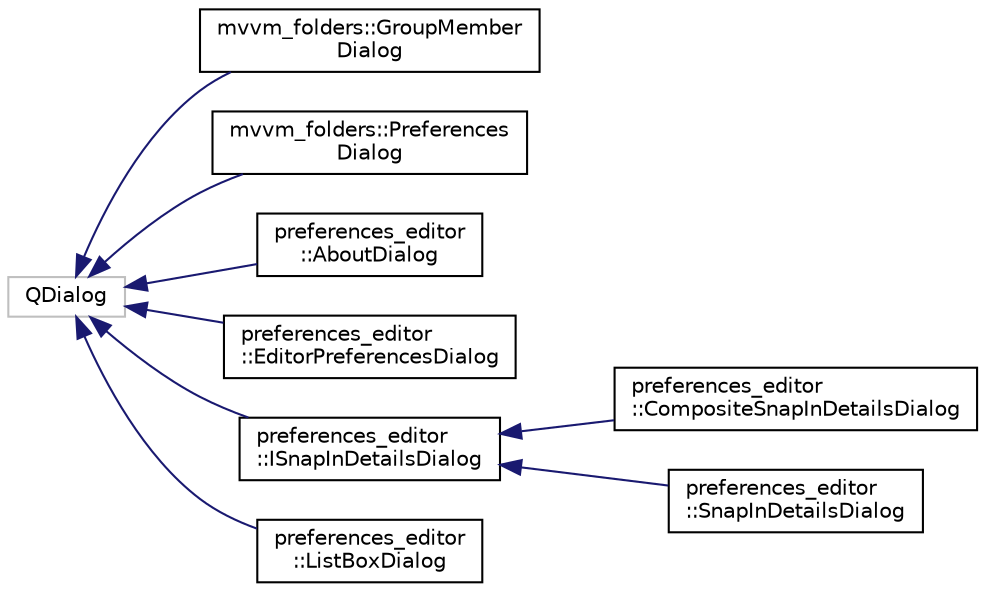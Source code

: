digraph "Graphical Class Hierarchy"
{
 // LATEX_PDF_SIZE
  edge [fontname="Helvetica",fontsize="10",labelfontname="Helvetica",labelfontsize="10"];
  node [fontname="Helvetica",fontsize="10",shape=record];
  rankdir="LR";
  Node163 [label="QDialog",height=0.2,width=0.4,color="grey75", fillcolor="white", style="filled",tooltip=" "];
  Node163 -> Node0 [dir="back",color="midnightblue",fontsize="10",style="solid",fontname="Helvetica"];
  Node0 [label="mvvm_folders::GroupMember\lDialog",height=0.2,width=0.4,color="black", fillcolor="white", style="filled",URL="$classmvvm__folders_1_1_group_member_dialog.html",tooltip=" "];
  Node163 -> Node165 [dir="back",color="midnightblue",fontsize="10",style="solid",fontname="Helvetica"];
  Node165 [label="mvvm_folders::Preferences\lDialog",height=0.2,width=0.4,color="black", fillcolor="white", style="filled",URL="$classmvvm__folders_1_1_preferences_dialog.html",tooltip=" "];
  Node163 -> Node166 [dir="back",color="midnightblue",fontsize="10",style="solid",fontname="Helvetica"];
  Node166 [label="preferences_editor\l::AboutDialog",height=0.2,width=0.4,color="black", fillcolor="white", style="filled",URL="$classpreferences__editor_1_1_about_dialog.html",tooltip=" "];
  Node163 -> Node167 [dir="back",color="midnightblue",fontsize="10",style="solid",fontname="Helvetica"];
  Node167 [label="preferences_editor\l::EditorPreferencesDialog",height=0.2,width=0.4,color="black", fillcolor="white", style="filled",URL="$classpreferences__editor_1_1_editor_preferences_dialog.html",tooltip=" "];
  Node163 -> Node168 [dir="back",color="midnightblue",fontsize="10",style="solid",fontname="Helvetica"];
  Node168 [label="preferences_editor\l::ISnapInDetailsDialog",height=0.2,width=0.4,color="black", fillcolor="white", style="filled",URL="$classpreferences__editor_1_1_i_snap_in_details_dialog.html",tooltip="Common interface for a details dialog."];
  Node168 -> Node169 [dir="back",color="midnightblue",fontsize="10",style="solid",fontname="Helvetica"];
  Node169 [label="preferences_editor\l::CompositeSnapInDetailsDialog",height=0.2,width=0.4,color="black", fillcolor="white", style="filled",URL="$classpreferences__editor_1_1_composite_snap_in_details_dialog.html",tooltip="Shows properties and dependencies of composite snap-in."];
  Node168 -> Node170 [dir="back",color="midnightblue",fontsize="10",style="solid",fontname="Helvetica"];
  Node170 [label="preferences_editor\l::SnapInDetailsDialog",height=0.2,width=0.4,color="black", fillcolor="white", style="filled",URL="$classpreferences__editor_1_1_snap_in_details_dialog.html",tooltip="class SnapInDetailsDialog Shows properties of a snap-in. Provides information on snap-in name,..."];
  Node163 -> Node171 [dir="back",color="midnightblue",fontsize="10",style="solid",fontname="Helvetica"];
  Node171 [label="preferences_editor\l::ListBoxDialog",height=0.2,width=0.4,color="black", fillcolor="white", style="filled",URL="$classpreferences__editor_1_1_list_box_dialog.html",tooltip=" "];
}
